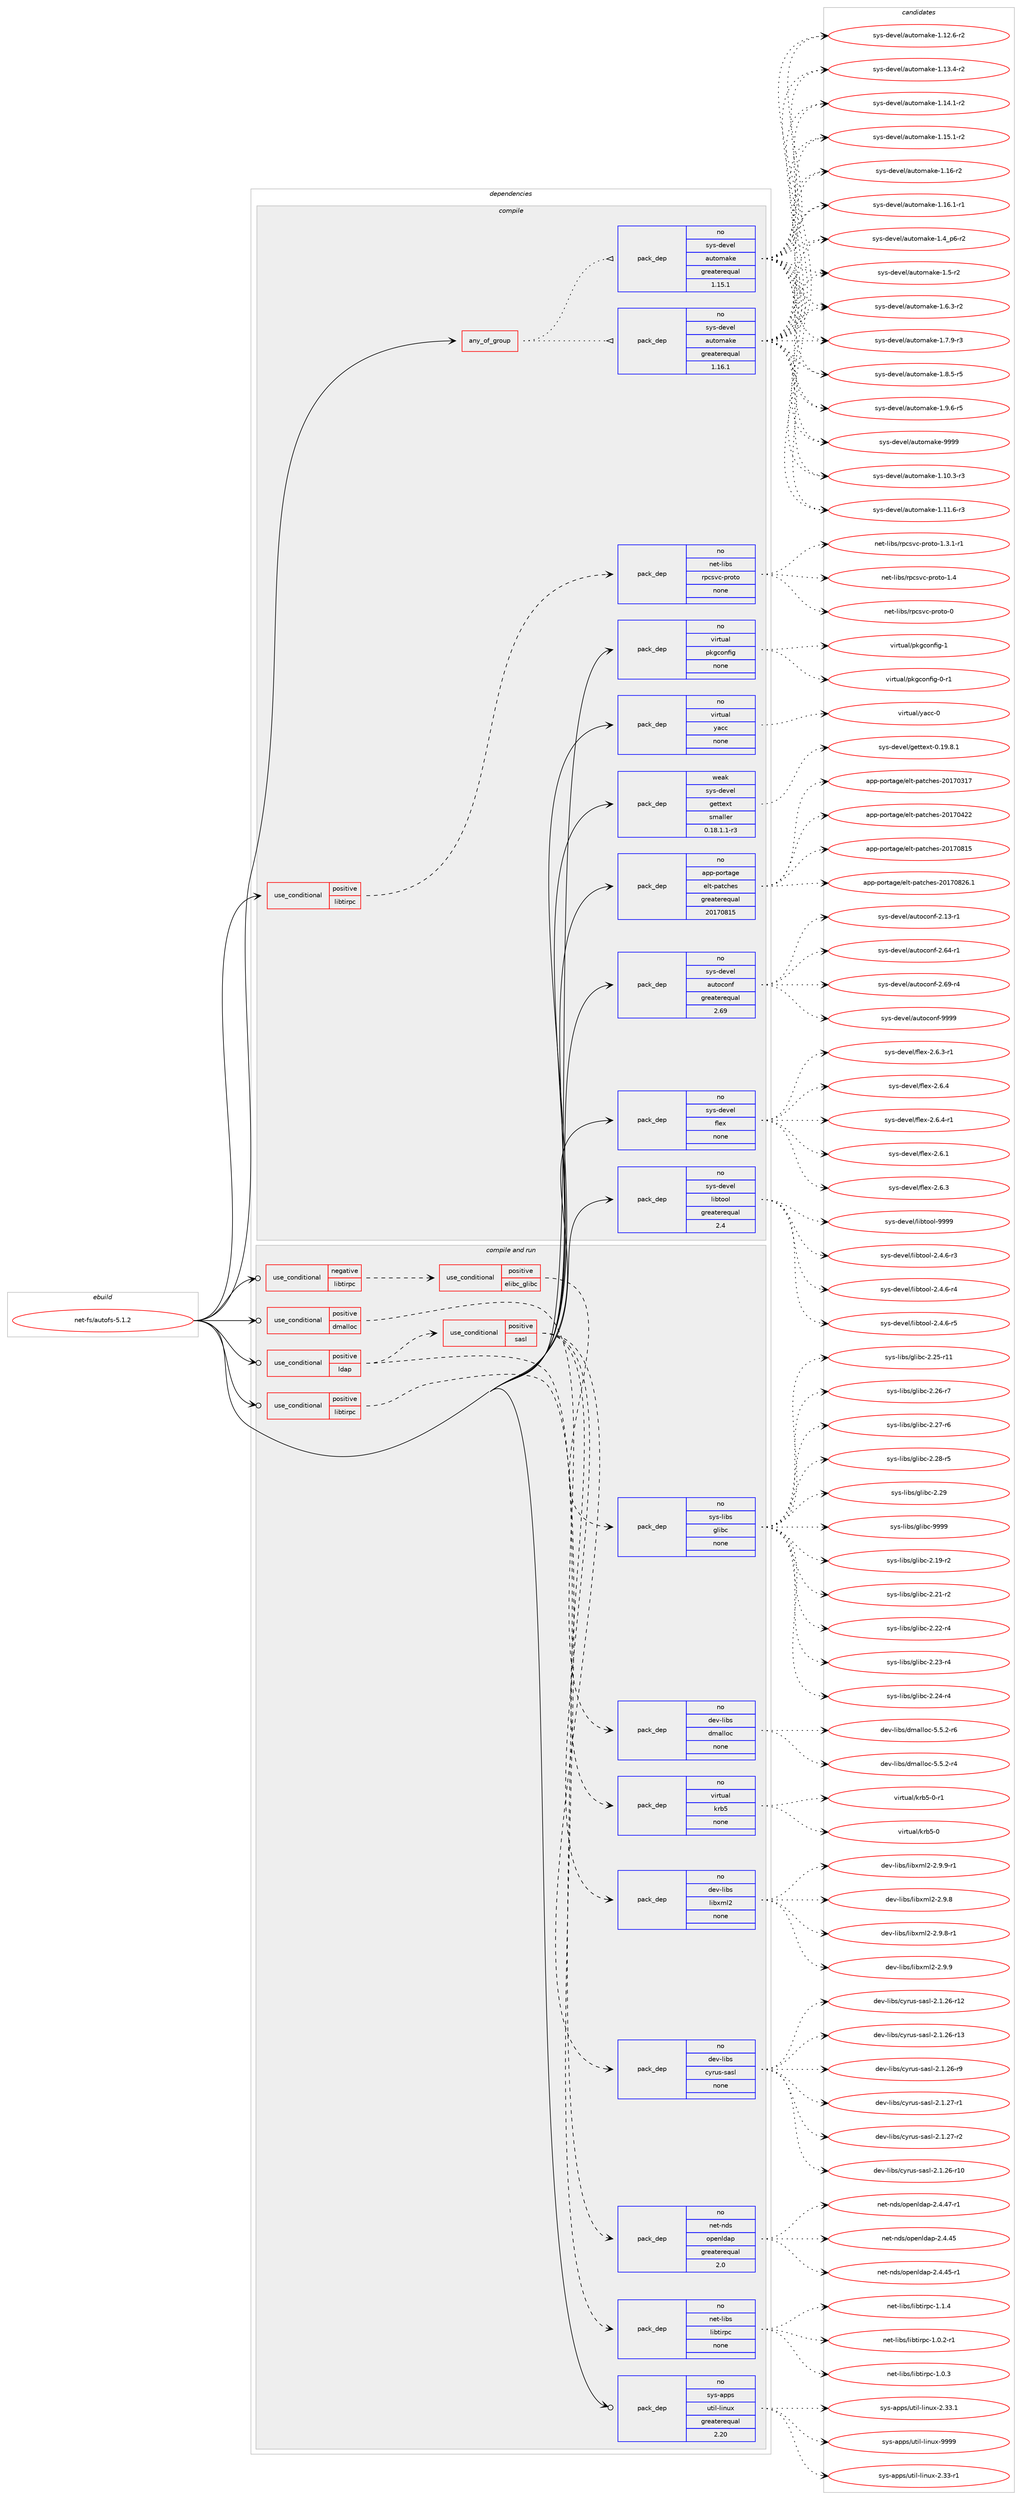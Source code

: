 digraph prolog {

# *************
# Graph options
# *************

newrank=true;
concentrate=true;
compound=true;
graph [rankdir=LR,fontname=Helvetica,fontsize=10,ranksep=1.5];#, ranksep=2.5, nodesep=0.2];
edge  [arrowhead=vee];
node  [fontname=Helvetica,fontsize=10];

# **********
# The ebuild
# **********

subgraph cluster_leftcol {
color=gray;
rank=same;
label=<<i>ebuild</i>>;
id [label="net-fs/autofs-5.1.2", color=red, width=4, href="../net-fs/autofs-5.1.2.svg"];
}

# ****************
# The dependencies
# ****************

subgraph cluster_midcol {
color=gray;
label=<<i>dependencies</i>>;
subgraph cluster_compile {
fillcolor="#eeeeee";
style=filled;
label=<<i>compile</i>>;
subgraph any25984 {
dependency1652309 [label=<<TABLE BORDER="0" CELLBORDER="1" CELLSPACING="0" CELLPADDING="4"><TR><TD CELLPADDING="10">any_of_group</TD></TR></TABLE>>, shape=none, color=red];subgraph pack1181209 {
dependency1652310 [label=<<TABLE BORDER="0" CELLBORDER="1" CELLSPACING="0" CELLPADDING="4" WIDTH="220"><TR><TD ROWSPAN="6" CELLPADDING="30">pack_dep</TD></TR><TR><TD WIDTH="110">no</TD></TR><TR><TD>sys-devel</TD></TR><TR><TD>automake</TD></TR><TR><TD>greaterequal</TD></TR><TR><TD>1.16.1</TD></TR></TABLE>>, shape=none, color=blue];
}
dependency1652309:e -> dependency1652310:w [weight=20,style="dotted",arrowhead="oinv"];
subgraph pack1181210 {
dependency1652311 [label=<<TABLE BORDER="0" CELLBORDER="1" CELLSPACING="0" CELLPADDING="4" WIDTH="220"><TR><TD ROWSPAN="6" CELLPADDING="30">pack_dep</TD></TR><TR><TD WIDTH="110">no</TD></TR><TR><TD>sys-devel</TD></TR><TR><TD>automake</TD></TR><TR><TD>greaterequal</TD></TR><TR><TD>1.15.1</TD></TR></TABLE>>, shape=none, color=blue];
}
dependency1652309:e -> dependency1652311:w [weight=20,style="dotted",arrowhead="oinv"];
}
id:e -> dependency1652309:w [weight=20,style="solid",arrowhead="vee"];
subgraph cond444333 {
dependency1652312 [label=<<TABLE BORDER="0" CELLBORDER="1" CELLSPACING="0" CELLPADDING="4"><TR><TD ROWSPAN="3" CELLPADDING="10">use_conditional</TD></TR><TR><TD>positive</TD></TR><TR><TD>libtirpc</TD></TR></TABLE>>, shape=none, color=red];
subgraph pack1181211 {
dependency1652313 [label=<<TABLE BORDER="0" CELLBORDER="1" CELLSPACING="0" CELLPADDING="4" WIDTH="220"><TR><TD ROWSPAN="6" CELLPADDING="30">pack_dep</TD></TR><TR><TD WIDTH="110">no</TD></TR><TR><TD>net-libs</TD></TR><TR><TD>rpcsvc-proto</TD></TR><TR><TD>none</TD></TR><TR><TD></TD></TR></TABLE>>, shape=none, color=blue];
}
dependency1652312:e -> dependency1652313:w [weight=20,style="dashed",arrowhead="vee"];
}
id:e -> dependency1652312:w [weight=20,style="solid",arrowhead="vee"];
subgraph pack1181212 {
dependency1652314 [label=<<TABLE BORDER="0" CELLBORDER="1" CELLSPACING="0" CELLPADDING="4" WIDTH="220"><TR><TD ROWSPAN="6" CELLPADDING="30">pack_dep</TD></TR><TR><TD WIDTH="110">no</TD></TR><TR><TD>app-portage</TD></TR><TR><TD>elt-patches</TD></TR><TR><TD>greaterequal</TD></TR><TR><TD>20170815</TD></TR></TABLE>>, shape=none, color=blue];
}
id:e -> dependency1652314:w [weight=20,style="solid",arrowhead="vee"];
subgraph pack1181213 {
dependency1652315 [label=<<TABLE BORDER="0" CELLBORDER="1" CELLSPACING="0" CELLPADDING="4" WIDTH="220"><TR><TD ROWSPAN="6" CELLPADDING="30">pack_dep</TD></TR><TR><TD WIDTH="110">no</TD></TR><TR><TD>sys-devel</TD></TR><TR><TD>autoconf</TD></TR><TR><TD>greaterequal</TD></TR><TR><TD>2.69</TD></TR></TABLE>>, shape=none, color=blue];
}
id:e -> dependency1652315:w [weight=20,style="solid",arrowhead="vee"];
subgraph pack1181214 {
dependency1652316 [label=<<TABLE BORDER="0" CELLBORDER="1" CELLSPACING="0" CELLPADDING="4" WIDTH="220"><TR><TD ROWSPAN="6" CELLPADDING="30">pack_dep</TD></TR><TR><TD WIDTH="110">no</TD></TR><TR><TD>sys-devel</TD></TR><TR><TD>flex</TD></TR><TR><TD>none</TD></TR><TR><TD></TD></TR></TABLE>>, shape=none, color=blue];
}
id:e -> dependency1652316:w [weight=20,style="solid",arrowhead="vee"];
subgraph pack1181215 {
dependency1652317 [label=<<TABLE BORDER="0" CELLBORDER="1" CELLSPACING="0" CELLPADDING="4" WIDTH="220"><TR><TD ROWSPAN="6" CELLPADDING="30">pack_dep</TD></TR><TR><TD WIDTH="110">no</TD></TR><TR><TD>sys-devel</TD></TR><TR><TD>libtool</TD></TR><TR><TD>greaterequal</TD></TR><TR><TD>2.4</TD></TR></TABLE>>, shape=none, color=blue];
}
id:e -> dependency1652317:w [weight=20,style="solid",arrowhead="vee"];
subgraph pack1181216 {
dependency1652318 [label=<<TABLE BORDER="0" CELLBORDER="1" CELLSPACING="0" CELLPADDING="4" WIDTH="220"><TR><TD ROWSPAN="6" CELLPADDING="30">pack_dep</TD></TR><TR><TD WIDTH="110">no</TD></TR><TR><TD>virtual</TD></TR><TR><TD>pkgconfig</TD></TR><TR><TD>none</TD></TR><TR><TD></TD></TR></TABLE>>, shape=none, color=blue];
}
id:e -> dependency1652318:w [weight=20,style="solid",arrowhead="vee"];
subgraph pack1181217 {
dependency1652319 [label=<<TABLE BORDER="0" CELLBORDER="1" CELLSPACING="0" CELLPADDING="4" WIDTH="220"><TR><TD ROWSPAN="6" CELLPADDING="30">pack_dep</TD></TR><TR><TD WIDTH="110">no</TD></TR><TR><TD>virtual</TD></TR><TR><TD>yacc</TD></TR><TR><TD>none</TD></TR><TR><TD></TD></TR></TABLE>>, shape=none, color=blue];
}
id:e -> dependency1652319:w [weight=20,style="solid",arrowhead="vee"];
subgraph pack1181218 {
dependency1652320 [label=<<TABLE BORDER="0" CELLBORDER="1" CELLSPACING="0" CELLPADDING="4" WIDTH="220"><TR><TD ROWSPAN="6" CELLPADDING="30">pack_dep</TD></TR><TR><TD WIDTH="110">weak</TD></TR><TR><TD>sys-devel</TD></TR><TR><TD>gettext</TD></TR><TR><TD>smaller</TD></TR><TR><TD>0.18.1.1-r3</TD></TR></TABLE>>, shape=none, color=blue];
}
id:e -> dependency1652320:w [weight=20,style="solid",arrowhead="vee"];
}
subgraph cluster_compileandrun {
fillcolor="#eeeeee";
style=filled;
label=<<i>compile and run</i>>;
subgraph cond444334 {
dependency1652321 [label=<<TABLE BORDER="0" CELLBORDER="1" CELLSPACING="0" CELLPADDING="4"><TR><TD ROWSPAN="3" CELLPADDING="10">use_conditional</TD></TR><TR><TD>negative</TD></TR><TR><TD>libtirpc</TD></TR></TABLE>>, shape=none, color=red];
subgraph cond444335 {
dependency1652322 [label=<<TABLE BORDER="0" CELLBORDER="1" CELLSPACING="0" CELLPADDING="4"><TR><TD ROWSPAN="3" CELLPADDING="10">use_conditional</TD></TR><TR><TD>positive</TD></TR><TR><TD>elibc_glibc</TD></TR></TABLE>>, shape=none, color=red];
subgraph pack1181219 {
dependency1652323 [label=<<TABLE BORDER="0" CELLBORDER="1" CELLSPACING="0" CELLPADDING="4" WIDTH="220"><TR><TD ROWSPAN="6" CELLPADDING="30">pack_dep</TD></TR><TR><TD WIDTH="110">no</TD></TR><TR><TD>sys-libs</TD></TR><TR><TD>glibc</TD></TR><TR><TD>none</TD></TR><TR><TD></TD></TR></TABLE>>, shape=none, color=blue];
}
dependency1652322:e -> dependency1652323:w [weight=20,style="dashed",arrowhead="vee"];
}
dependency1652321:e -> dependency1652322:w [weight=20,style="dashed",arrowhead="vee"];
}
id:e -> dependency1652321:w [weight=20,style="solid",arrowhead="odotvee"];
subgraph cond444336 {
dependency1652324 [label=<<TABLE BORDER="0" CELLBORDER="1" CELLSPACING="0" CELLPADDING="4"><TR><TD ROWSPAN="3" CELLPADDING="10">use_conditional</TD></TR><TR><TD>positive</TD></TR><TR><TD>dmalloc</TD></TR></TABLE>>, shape=none, color=red];
subgraph pack1181220 {
dependency1652325 [label=<<TABLE BORDER="0" CELLBORDER="1" CELLSPACING="0" CELLPADDING="4" WIDTH="220"><TR><TD ROWSPAN="6" CELLPADDING="30">pack_dep</TD></TR><TR><TD WIDTH="110">no</TD></TR><TR><TD>dev-libs</TD></TR><TR><TD>dmalloc</TD></TR><TR><TD>none</TD></TR><TR><TD></TD></TR></TABLE>>, shape=none, color=blue];
}
dependency1652324:e -> dependency1652325:w [weight=20,style="dashed",arrowhead="vee"];
}
id:e -> dependency1652324:w [weight=20,style="solid",arrowhead="odotvee"];
subgraph cond444337 {
dependency1652326 [label=<<TABLE BORDER="0" CELLBORDER="1" CELLSPACING="0" CELLPADDING="4"><TR><TD ROWSPAN="3" CELLPADDING="10">use_conditional</TD></TR><TR><TD>positive</TD></TR><TR><TD>ldap</TD></TR></TABLE>>, shape=none, color=red];
subgraph pack1181221 {
dependency1652327 [label=<<TABLE BORDER="0" CELLBORDER="1" CELLSPACING="0" CELLPADDING="4" WIDTH="220"><TR><TD ROWSPAN="6" CELLPADDING="30">pack_dep</TD></TR><TR><TD WIDTH="110">no</TD></TR><TR><TD>net-nds</TD></TR><TR><TD>openldap</TD></TR><TR><TD>greaterequal</TD></TR><TR><TD>2.0</TD></TR></TABLE>>, shape=none, color=blue];
}
dependency1652326:e -> dependency1652327:w [weight=20,style="dashed",arrowhead="vee"];
subgraph cond444338 {
dependency1652328 [label=<<TABLE BORDER="0" CELLBORDER="1" CELLSPACING="0" CELLPADDING="4"><TR><TD ROWSPAN="3" CELLPADDING="10">use_conditional</TD></TR><TR><TD>positive</TD></TR><TR><TD>sasl</TD></TR></TABLE>>, shape=none, color=red];
subgraph pack1181222 {
dependency1652329 [label=<<TABLE BORDER="0" CELLBORDER="1" CELLSPACING="0" CELLPADDING="4" WIDTH="220"><TR><TD ROWSPAN="6" CELLPADDING="30">pack_dep</TD></TR><TR><TD WIDTH="110">no</TD></TR><TR><TD>dev-libs</TD></TR><TR><TD>cyrus-sasl</TD></TR><TR><TD>none</TD></TR><TR><TD></TD></TR></TABLE>>, shape=none, color=blue];
}
dependency1652328:e -> dependency1652329:w [weight=20,style="dashed",arrowhead="vee"];
subgraph pack1181223 {
dependency1652330 [label=<<TABLE BORDER="0" CELLBORDER="1" CELLSPACING="0" CELLPADDING="4" WIDTH="220"><TR><TD ROWSPAN="6" CELLPADDING="30">pack_dep</TD></TR><TR><TD WIDTH="110">no</TD></TR><TR><TD>dev-libs</TD></TR><TR><TD>libxml2</TD></TR><TR><TD>none</TD></TR><TR><TD></TD></TR></TABLE>>, shape=none, color=blue];
}
dependency1652328:e -> dependency1652330:w [weight=20,style="dashed",arrowhead="vee"];
subgraph pack1181224 {
dependency1652331 [label=<<TABLE BORDER="0" CELLBORDER="1" CELLSPACING="0" CELLPADDING="4" WIDTH="220"><TR><TD ROWSPAN="6" CELLPADDING="30">pack_dep</TD></TR><TR><TD WIDTH="110">no</TD></TR><TR><TD>virtual</TD></TR><TR><TD>krb5</TD></TR><TR><TD>none</TD></TR><TR><TD></TD></TR></TABLE>>, shape=none, color=blue];
}
dependency1652328:e -> dependency1652331:w [weight=20,style="dashed",arrowhead="vee"];
}
dependency1652326:e -> dependency1652328:w [weight=20,style="dashed",arrowhead="vee"];
}
id:e -> dependency1652326:w [weight=20,style="solid",arrowhead="odotvee"];
subgraph cond444339 {
dependency1652332 [label=<<TABLE BORDER="0" CELLBORDER="1" CELLSPACING="0" CELLPADDING="4"><TR><TD ROWSPAN="3" CELLPADDING="10">use_conditional</TD></TR><TR><TD>positive</TD></TR><TR><TD>libtirpc</TD></TR></TABLE>>, shape=none, color=red];
subgraph pack1181225 {
dependency1652333 [label=<<TABLE BORDER="0" CELLBORDER="1" CELLSPACING="0" CELLPADDING="4" WIDTH="220"><TR><TD ROWSPAN="6" CELLPADDING="30">pack_dep</TD></TR><TR><TD WIDTH="110">no</TD></TR><TR><TD>net-libs</TD></TR><TR><TD>libtirpc</TD></TR><TR><TD>none</TD></TR><TR><TD></TD></TR></TABLE>>, shape=none, color=blue];
}
dependency1652332:e -> dependency1652333:w [weight=20,style="dashed",arrowhead="vee"];
}
id:e -> dependency1652332:w [weight=20,style="solid",arrowhead="odotvee"];
subgraph pack1181226 {
dependency1652334 [label=<<TABLE BORDER="0" CELLBORDER="1" CELLSPACING="0" CELLPADDING="4" WIDTH="220"><TR><TD ROWSPAN="6" CELLPADDING="30">pack_dep</TD></TR><TR><TD WIDTH="110">no</TD></TR><TR><TD>sys-apps</TD></TR><TR><TD>util-linux</TD></TR><TR><TD>greaterequal</TD></TR><TR><TD>2.20</TD></TR></TABLE>>, shape=none, color=blue];
}
id:e -> dependency1652334:w [weight=20,style="solid",arrowhead="odotvee"];
}
subgraph cluster_run {
fillcolor="#eeeeee";
style=filled;
label=<<i>run</i>>;
}
}

# **************
# The candidates
# **************

subgraph cluster_choices {
rank=same;
color=gray;
label=<<i>candidates</i>>;

subgraph choice1181209 {
color=black;
nodesep=1;
choice11512111545100101118101108479711711611110997107101454946494846514511451 [label="sys-devel/automake-1.10.3-r3", color=red, width=4,href="../sys-devel/automake-1.10.3-r3.svg"];
choice11512111545100101118101108479711711611110997107101454946494946544511451 [label="sys-devel/automake-1.11.6-r3", color=red, width=4,href="../sys-devel/automake-1.11.6-r3.svg"];
choice11512111545100101118101108479711711611110997107101454946495046544511450 [label="sys-devel/automake-1.12.6-r2", color=red, width=4,href="../sys-devel/automake-1.12.6-r2.svg"];
choice11512111545100101118101108479711711611110997107101454946495146524511450 [label="sys-devel/automake-1.13.4-r2", color=red, width=4,href="../sys-devel/automake-1.13.4-r2.svg"];
choice11512111545100101118101108479711711611110997107101454946495246494511450 [label="sys-devel/automake-1.14.1-r2", color=red, width=4,href="../sys-devel/automake-1.14.1-r2.svg"];
choice11512111545100101118101108479711711611110997107101454946495346494511450 [label="sys-devel/automake-1.15.1-r2", color=red, width=4,href="../sys-devel/automake-1.15.1-r2.svg"];
choice1151211154510010111810110847971171161111099710710145494649544511450 [label="sys-devel/automake-1.16-r2", color=red, width=4,href="../sys-devel/automake-1.16-r2.svg"];
choice11512111545100101118101108479711711611110997107101454946495446494511449 [label="sys-devel/automake-1.16.1-r1", color=red, width=4,href="../sys-devel/automake-1.16.1-r1.svg"];
choice115121115451001011181011084797117116111109971071014549465295112544511450 [label="sys-devel/automake-1.4_p6-r2", color=red, width=4,href="../sys-devel/automake-1.4_p6-r2.svg"];
choice11512111545100101118101108479711711611110997107101454946534511450 [label="sys-devel/automake-1.5-r2", color=red, width=4,href="../sys-devel/automake-1.5-r2.svg"];
choice115121115451001011181011084797117116111109971071014549465446514511450 [label="sys-devel/automake-1.6.3-r2", color=red, width=4,href="../sys-devel/automake-1.6.3-r2.svg"];
choice115121115451001011181011084797117116111109971071014549465546574511451 [label="sys-devel/automake-1.7.9-r3", color=red, width=4,href="../sys-devel/automake-1.7.9-r3.svg"];
choice115121115451001011181011084797117116111109971071014549465646534511453 [label="sys-devel/automake-1.8.5-r5", color=red, width=4,href="../sys-devel/automake-1.8.5-r5.svg"];
choice115121115451001011181011084797117116111109971071014549465746544511453 [label="sys-devel/automake-1.9.6-r5", color=red, width=4,href="../sys-devel/automake-1.9.6-r5.svg"];
choice115121115451001011181011084797117116111109971071014557575757 [label="sys-devel/automake-9999", color=red, width=4,href="../sys-devel/automake-9999.svg"];
dependency1652310:e -> choice11512111545100101118101108479711711611110997107101454946494846514511451:w [style=dotted,weight="100"];
dependency1652310:e -> choice11512111545100101118101108479711711611110997107101454946494946544511451:w [style=dotted,weight="100"];
dependency1652310:e -> choice11512111545100101118101108479711711611110997107101454946495046544511450:w [style=dotted,weight="100"];
dependency1652310:e -> choice11512111545100101118101108479711711611110997107101454946495146524511450:w [style=dotted,weight="100"];
dependency1652310:e -> choice11512111545100101118101108479711711611110997107101454946495246494511450:w [style=dotted,weight="100"];
dependency1652310:e -> choice11512111545100101118101108479711711611110997107101454946495346494511450:w [style=dotted,weight="100"];
dependency1652310:e -> choice1151211154510010111810110847971171161111099710710145494649544511450:w [style=dotted,weight="100"];
dependency1652310:e -> choice11512111545100101118101108479711711611110997107101454946495446494511449:w [style=dotted,weight="100"];
dependency1652310:e -> choice115121115451001011181011084797117116111109971071014549465295112544511450:w [style=dotted,weight="100"];
dependency1652310:e -> choice11512111545100101118101108479711711611110997107101454946534511450:w [style=dotted,weight="100"];
dependency1652310:e -> choice115121115451001011181011084797117116111109971071014549465446514511450:w [style=dotted,weight="100"];
dependency1652310:e -> choice115121115451001011181011084797117116111109971071014549465546574511451:w [style=dotted,weight="100"];
dependency1652310:e -> choice115121115451001011181011084797117116111109971071014549465646534511453:w [style=dotted,weight="100"];
dependency1652310:e -> choice115121115451001011181011084797117116111109971071014549465746544511453:w [style=dotted,weight="100"];
dependency1652310:e -> choice115121115451001011181011084797117116111109971071014557575757:w [style=dotted,weight="100"];
}
subgraph choice1181210 {
color=black;
nodesep=1;
choice11512111545100101118101108479711711611110997107101454946494846514511451 [label="sys-devel/automake-1.10.3-r3", color=red, width=4,href="../sys-devel/automake-1.10.3-r3.svg"];
choice11512111545100101118101108479711711611110997107101454946494946544511451 [label="sys-devel/automake-1.11.6-r3", color=red, width=4,href="../sys-devel/automake-1.11.6-r3.svg"];
choice11512111545100101118101108479711711611110997107101454946495046544511450 [label="sys-devel/automake-1.12.6-r2", color=red, width=4,href="../sys-devel/automake-1.12.6-r2.svg"];
choice11512111545100101118101108479711711611110997107101454946495146524511450 [label="sys-devel/automake-1.13.4-r2", color=red, width=4,href="../sys-devel/automake-1.13.4-r2.svg"];
choice11512111545100101118101108479711711611110997107101454946495246494511450 [label="sys-devel/automake-1.14.1-r2", color=red, width=4,href="../sys-devel/automake-1.14.1-r2.svg"];
choice11512111545100101118101108479711711611110997107101454946495346494511450 [label="sys-devel/automake-1.15.1-r2", color=red, width=4,href="../sys-devel/automake-1.15.1-r2.svg"];
choice1151211154510010111810110847971171161111099710710145494649544511450 [label="sys-devel/automake-1.16-r2", color=red, width=4,href="../sys-devel/automake-1.16-r2.svg"];
choice11512111545100101118101108479711711611110997107101454946495446494511449 [label="sys-devel/automake-1.16.1-r1", color=red, width=4,href="../sys-devel/automake-1.16.1-r1.svg"];
choice115121115451001011181011084797117116111109971071014549465295112544511450 [label="sys-devel/automake-1.4_p6-r2", color=red, width=4,href="../sys-devel/automake-1.4_p6-r2.svg"];
choice11512111545100101118101108479711711611110997107101454946534511450 [label="sys-devel/automake-1.5-r2", color=red, width=4,href="../sys-devel/automake-1.5-r2.svg"];
choice115121115451001011181011084797117116111109971071014549465446514511450 [label="sys-devel/automake-1.6.3-r2", color=red, width=4,href="../sys-devel/automake-1.6.3-r2.svg"];
choice115121115451001011181011084797117116111109971071014549465546574511451 [label="sys-devel/automake-1.7.9-r3", color=red, width=4,href="../sys-devel/automake-1.7.9-r3.svg"];
choice115121115451001011181011084797117116111109971071014549465646534511453 [label="sys-devel/automake-1.8.5-r5", color=red, width=4,href="../sys-devel/automake-1.8.5-r5.svg"];
choice115121115451001011181011084797117116111109971071014549465746544511453 [label="sys-devel/automake-1.9.6-r5", color=red, width=4,href="../sys-devel/automake-1.9.6-r5.svg"];
choice115121115451001011181011084797117116111109971071014557575757 [label="sys-devel/automake-9999", color=red, width=4,href="../sys-devel/automake-9999.svg"];
dependency1652311:e -> choice11512111545100101118101108479711711611110997107101454946494846514511451:w [style=dotted,weight="100"];
dependency1652311:e -> choice11512111545100101118101108479711711611110997107101454946494946544511451:w [style=dotted,weight="100"];
dependency1652311:e -> choice11512111545100101118101108479711711611110997107101454946495046544511450:w [style=dotted,weight="100"];
dependency1652311:e -> choice11512111545100101118101108479711711611110997107101454946495146524511450:w [style=dotted,weight="100"];
dependency1652311:e -> choice11512111545100101118101108479711711611110997107101454946495246494511450:w [style=dotted,weight="100"];
dependency1652311:e -> choice11512111545100101118101108479711711611110997107101454946495346494511450:w [style=dotted,weight="100"];
dependency1652311:e -> choice1151211154510010111810110847971171161111099710710145494649544511450:w [style=dotted,weight="100"];
dependency1652311:e -> choice11512111545100101118101108479711711611110997107101454946495446494511449:w [style=dotted,weight="100"];
dependency1652311:e -> choice115121115451001011181011084797117116111109971071014549465295112544511450:w [style=dotted,weight="100"];
dependency1652311:e -> choice11512111545100101118101108479711711611110997107101454946534511450:w [style=dotted,weight="100"];
dependency1652311:e -> choice115121115451001011181011084797117116111109971071014549465446514511450:w [style=dotted,weight="100"];
dependency1652311:e -> choice115121115451001011181011084797117116111109971071014549465546574511451:w [style=dotted,weight="100"];
dependency1652311:e -> choice115121115451001011181011084797117116111109971071014549465646534511453:w [style=dotted,weight="100"];
dependency1652311:e -> choice115121115451001011181011084797117116111109971071014549465746544511453:w [style=dotted,weight="100"];
dependency1652311:e -> choice115121115451001011181011084797117116111109971071014557575757:w [style=dotted,weight="100"];
}
subgraph choice1181211 {
color=black;
nodesep=1;
choice1101011164510810598115471141129911511899451121141111161114548 [label="net-libs/rpcsvc-proto-0", color=red, width=4,href="../net-libs/rpcsvc-proto-0.svg"];
choice1101011164510810598115471141129911511899451121141111161114549465146494511449 [label="net-libs/rpcsvc-proto-1.3.1-r1", color=red, width=4,href="../net-libs/rpcsvc-proto-1.3.1-r1.svg"];
choice11010111645108105981154711411299115118994511211411111611145494652 [label="net-libs/rpcsvc-proto-1.4", color=red, width=4,href="../net-libs/rpcsvc-proto-1.4.svg"];
dependency1652313:e -> choice1101011164510810598115471141129911511899451121141111161114548:w [style=dotted,weight="100"];
dependency1652313:e -> choice1101011164510810598115471141129911511899451121141111161114549465146494511449:w [style=dotted,weight="100"];
dependency1652313:e -> choice11010111645108105981154711411299115118994511211411111611145494652:w [style=dotted,weight="100"];
}
subgraph choice1181212 {
color=black;
nodesep=1;
choice97112112451121111141169710310147101108116451129711699104101115455048495548514955 [label="app-portage/elt-patches-20170317", color=red, width=4,href="../app-portage/elt-patches-20170317.svg"];
choice97112112451121111141169710310147101108116451129711699104101115455048495548525050 [label="app-portage/elt-patches-20170422", color=red, width=4,href="../app-portage/elt-patches-20170422.svg"];
choice97112112451121111141169710310147101108116451129711699104101115455048495548564953 [label="app-portage/elt-patches-20170815", color=red, width=4,href="../app-portage/elt-patches-20170815.svg"];
choice971121124511211111411697103101471011081164511297116991041011154550484955485650544649 [label="app-portage/elt-patches-20170826.1", color=red, width=4,href="../app-portage/elt-patches-20170826.1.svg"];
dependency1652314:e -> choice97112112451121111141169710310147101108116451129711699104101115455048495548514955:w [style=dotted,weight="100"];
dependency1652314:e -> choice97112112451121111141169710310147101108116451129711699104101115455048495548525050:w [style=dotted,weight="100"];
dependency1652314:e -> choice97112112451121111141169710310147101108116451129711699104101115455048495548564953:w [style=dotted,weight="100"];
dependency1652314:e -> choice971121124511211111411697103101471011081164511297116991041011154550484955485650544649:w [style=dotted,weight="100"];
}
subgraph choice1181213 {
color=black;
nodesep=1;
choice1151211154510010111810110847971171161119911111010245504649514511449 [label="sys-devel/autoconf-2.13-r1", color=red, width=4,href="../sys-devel/autoconf-2.13-r1.svg"];
choice1151211154510010111810110847971171161119911111010245504654524511449 [label="sys-devel/autoconf-2.64-r1", color=red, width=4,href="../sys-devel/autoconf-2.64-r1.svg"];
choice1151211154510010111810110847971171161119911111010245504654574511452 [label="sys-devel/autoconf-2.69-r4", color=red, width=4,href="../sys-devel/autoconf-2.69-r4.svg"];
choice115121115451001011181011084797117116111991111101024557575757 [label="sys-devel/autoconf-9999", color=red, width=4,href="../sys-devel/autoconf-9999.svg"];
dependency1652315:e -> choice1151211154510010111810110847971171161119911111010245504649514511449:w [style=dotted,weight="100"];
dependency1652315:e -> choice1151211154510010111810110847971171161119911111010245504654524511449:w [style=dotted,weight="100"];
dependency1652315:e -> choice1151211154510010111810110847971171161119911111010245504654574511452:w [style=dotted,weight="100"];
dependency1652315:e -> choice115121115451001011181011084797117116111991111101024557575757:w [style=dotted,weight="100"];
}
subgraph choice1181214 {
color=black;
nodesep=1;
choice1151211154510010111810110847102108101120455046544649 [label="sys-devel/flex-2.6.1", color=red, width=4,href="../sys-devel/flex-2.6.1.svg"];
choice1151211154510010111810110847102108101120455046544651 [label="sys-devel/flex-2.6.3", color=red, width=4,href="../sys-devel/flex-2.6.3.svg"];
choice11512111545100101118101108471021081011204550465446514511449 [label="sys-devel/flex-2.6.3-r1", color=red, width=4,href="../sys-devel/flex-2.6.3-r1.svg"];
choice1151211154510010111810110847102108101120455046544652 [label="sys-devel/flex-2.6.4", color=red, width=4,href="../sys-devel/flex-2.6.4.svg"];
choice11512111545100101118101108471021081011204550465446524511449 [label="sys-devel/flex-2.6.4-r1", color=red, width=4,href="../sys-devel/flex-2.6.4-r1.svg"];
dependency1652316:e -> choice1151211154510010111810110847102108101120455046544649:w [style=dotted,weight="100"];
dependency1652316:e -> choice1151211154510010111810110847102108101120455046544651:w [style=dotted,weight="100"];
dependency1652316:e -> choice11512111545100101118101108471021081011204550465446514511449:w [style=dotted,weight="100"];
dependency1652316:e -> choice1151211154510010111810110847102108101120455046544652:w [style=dotted,weight="100"];
dependency1652316:e -> choice11512111545100101118101108471021081011204550465446524511449:w [style=dotted,weight="100"];
}
subgraph choice1181215 {
color=black;
nodesep=1;
choice1151211154510010111810110847108105981161111111084550465246544511451 [label="sys-devel/libtool-2.4.6-r3", color=red, width=4,href="../sys-devel/libtool-2.4.6-r3.svg"];
choice1151211154510010111810110847108105981161111111084550465246544511452 [label="sys-devel/libtool-2.4.6-r4", color=red, width=4,href="../sys-devel/libtool-2.4.6-r4.svg"];
choice1151211154510010111810110847108105981161111111084550465246544511453 [label="sys-devel/libtool-2.4.6-r5", color=red, width=4,href="../sys-devel/libtool-2.4.6-r5.svg"];
choice1151211154510010111810110847108105981161111111084557575757 [label="sys-devel/libtool-9999", color=red, width=4,href="../sys-devel/libtool-9999.svg"];
dependency1652317:e -> choice1151211154510010111810110847108105981161111111084550465246544511451:w [style=dotted,weight="100"];
dependency1652317:e -> choice1151211154510010111810110847108105981161111111084550465246544511452:w [style=dotted,weight="100"];
dependency1652317:e -> choice1151211154510010111810110847108105981161111111084550465246544511453:w [style=dotted,weight="100"];
dependency1652317:e -> choice1151211154510010111810110847108105981161111111084557575757:w [style=dotted,weight="100"];
}
subgraph choice1181216 {
color=black;
nodesep=1;
choice11810511411611797108471121071039911111010210510345484511449 [label="virtual/pkgconfig-0-r1", color=red, width=4,href="../virtual/pkgconfig-0-r1.svg"];
choice1181051141161179710847112107103991111101021051034549 [label="virtual/pkgconfig-1", color=red, width=4,href="../virtual/pkgconfig-1.svg"];
dependency1652318:e -> choice11810511411611797108471121071039911111010210510345484511449:w [style=dotted,weight="100"];
dependency1652318:e -> choice1181051141161179710847112107103991111101021051034549:w [style=dotted,weight="100"];
}
subgraph choice1181217 {
color=black;
nodesep=1;
choice11810511411611797108471219799994548 [label="virtual/yacc-0", color=red, width=4,href="../virtual/yacc-0.svg"];
dependency1652319:e -> choice11810511411611797108471219799994548:w [style=dotted,weight="100"];
}
subgraph choice1181218 {
color=black;
nodesep=1;
choice1151211154510010111810110847103101116116101120116454846495746564649 [label="sys-devel/gettext-0.19.8.1", color=red, width=4,href="../sys-devel/gettext-0.19.8.1.svg"];
dependency1652320:e -> choice1151211154510010111810110847103101116116101120116454846495746564649:w [style=dotted,weight="100"];
}
subgraph choice1181219 {
color=black;
nodesep=1;
choice115121115451081059811547103108105989945504649574511450 [label="sys-libs/glibc-2.19-r2", color=red, width=4,href="../sys-libs/glibc-2.19-r2.svg"];
choice115121115451081059811547103108105989945504650494511450 [label="sys-libs/glibc-2.21-r2", color=red, width=4,href="../sys-libs/glibc-2.21-r2.svg"];
choice115121115451081059811547103108105989945504650504511452 [label="sys-libs/glibc-2.22-r4", color=red, width=4,href="../sys-libs/glibc-2.22-r4.svg"];
choice115121115451081059811547103108105989945504650514511452 [label="sys-libs/glibc-2.23-r4", color=red, width=4,href="../sys-libs/glibc-2.23-r4.svg"];
choice115121115451081059811547103108105989945504650524511452 [label="sys-libs/glibc-2.24-r4", color=red, width=4,href="../sys-libs/glibc-2.24-r4.svg"];
choice11512111545108105981154710310810598994550465053451144949 [label="sys-libs/glibc-2.25-r11", color=red, width=4,href="../sys-libs/glibc-2.25-r11.svg"];
choice115121115451081059811547103108105989945504650544511455 [label="sys-libs/glibc-2.26-r7", color=red, width=4,href="../sys-libs/glibc-2.26-r7.svg"];
choice115121115451081059811547103108105989945504650554511454 [label="sys-libs/glibc-2.27-r6", color=red, width=4,href="../sys-libs/glibc-2.27-r6.svg"];
choice115121115451081059811547103108105989945504650564511453 [label="sys-libs/glibc-2.28-r5", color=red, width=4,href="../sys-libs/glibc-2.28-r5.svg"];
choice11512111545108105981154710310810598994550465057 [label="sys-libs/glibc-2.29", color=red, width=4,href="../sys-libs/glibc-2.29.svg"];
choice11512111545108105981154710310810598994557575757 [label="sys-libs/glibc-9999", color=red, width=4,href="../sys-libs/glibc-9999.svg"];
dependency1652323:e -> choice115121115451081059811547103108105989945504649574511450:w [style=dotted,weight="100"];
dependency1652323:e -> choice115121115451081059811547103108105989945504650494511450:w [style=dotted,weight="100"];
dependency1652323:e -> choice115121115451081059811547103108105989945504650504511452:w [style=dotted,weight="100"];
dependency1652323:e -> choice115121115451081059811547103108105989945504650514511452:w [style=dotted,weight="100"];
dependency1652323:e -> choice115121115451081059811547103108105989945504650524511452:w [style=dotted,weight="100"];
dependency1652323:e -> choice11512111545108105981154710310810598994550465053451144949:w [style=dotted,weight="100"];
dependency1652323:e -> choice115121115451081059811547103108105989945504650544511455:w [style=dotted,weight="100"];
dependency1652323:e -> choice115121115451081059811547103108105989945504650554511454:w [style=dotted,weight="100"];
dependency1652323:e -> choice115121115451081059811547103108105989945504650564511453:w [style=dotted,weight="100"];
dependency1652323:e -> choice11512111545108105981154710310810598994550465057:w [style=dotted,weight="100"];
dependency1652323:e -> choice11512111545108105981154710310810598994557575757:w [style=dotted,weight="100"];
}
subgraph choice1181220 {
color=black;
nodesep=1;
choice10010111845108105981154710010997108108111994553465346504511452 [label="dev-libs/dmalloc-5.5.2-r4", color=red, width=4,href="../dev-libs/dmalloc-5.5.2-r4.svg"];
choice10010111845108105981154710010997108108111994553465346504511454 [label="dev-libs/dmalloc-5.5.2-r6", color=red, width=4,href="../dev-libs/dmalloc-5.5.2-r6.svg"];
dependency1652325:e -> choice10010111845108105981154710010997108108111994553465346504511452:w [style=dotted,weight="100"];
dependency1652325:e -> choice10010111845108105981154710010997108108111994553465346504511454:w [style=dotted,weight="100"];
}
subgraph choice1181221 {
color=black;
nodesep=1;
choice11010111645110100115471111121011101081009711245504652465253 [label="net-nds/openldap-2.4.45", color=red, width=4,href="../net-nds/openldap-2.4.45.svg"];
choice110101116451101001154711111210111010810097112455046524652534511449 [label="net-nds/openldap-2.4.45-r1", color=red, width=4,href="../net-nds/openldap-2.4.45-r1.svg"];
choice110101116451101001154711111210111010810097112455046524652554511449 [label="net-nds/openldap-2.4.47-r1", color=red, width=4,href="../net-nds/openldap-2.4.47-r1.svg"];
dependency1652327:e -> choice11010111645110100115471111121011101081009711245504652465253:w [style=dotted,weight="100"];
dependency1652327:e -> choice110101116451101001154711111210111010810097112455046524652534511449:w [style=dotted,weight="100"];
dependency1652327:e -> choice110101116451101001154711111210111010810097112455046524652554511449:w [style=dotted,weight="100"];
}
subgraph choice1181222 {
color=black;
nodesep=1;
choice10010111845108105981154799121114117115451159711510845504649465054451144948 [label="dev-libs/cyrus-sasl-2.1.26-r10", color=red, width=4,href="../dev-libs/cyrus-sasl-2.1.26-r10.svg"];
choice10010111845108105981154799121114117115451159711510845504649465054451144950 [label="dev-libs/cyrus-sasl-2.1.26-r12", color=red, width=4,href="../dev-libs/cyrus-sasl-2.1.26-r12.svg"];
choice10010111845108105981154799121114117115451159711510845504649465054451144951 [label="dev-libs/cyrus-sasl-2.1.26-r13", color=red, width=4,href="../dev-libs/cyrus-sasl-2.1.26-r13.svg"];
choice100101118451081059811547991211141171154511597115108455046494650544511457 [label="dev-libs/cyrus-sasl-2.1.26-r9", color=red, width=4,href="../dev-libs/cyrus-sasl-2.1.26-r9.svg"];
choice100101118451081059811547991211141171154511597115108455046494650554511449 [label="dev-libs/cyrus-sasl-2.1.27-r1", color=red, width=4,href="../dev-libs/cyrus-sasl-2.1.27-r1.svg"];
choice100101118451081059811547991211141171154511597115108455046494650554511450 [label="dev-libs/cyrus-sasl-2.1.27-r2", color=red, width=4,href="../dev-libs/cyrus-sasl-2.1.27-r2.svg"];
dependency1652329:e -> choice10010111845108105981154799121114117115451159711510845504649465054451144948:w [style=dotted,weight="100"];
dependency1652329:e -> choice10010111845108105981154799121114117115451159711510845504649465054451144950:w [style=dotted,weight="100"];
dependency1652329:e -> choice10010111845108105981154799121114117115451159711510845504649465054451144951:w [style=dotted,weight="100"];
dependency1652329:e -> choice100101118451081059811547991211141171154511597115108455046494650544511457:w [style=dotted,weight="100"];
dependency1652329:e -> choice100101118451081059811547991211141171154511597115108455046494650554511449:w [style=dotted,weight="100"];
dependency1652329:e -> choice100101118451081059811547991211141171154511597115108455046494650554511450:w [style=dotted,weight="100"];
}
subgraph choice1181223 {
color=black;
nodesep=1;
choice1001011184510810598115471081059812010910850455046574656 [label="dev-libs/libxml2-2.9.8", color=red, width=4,href="../dev-libs/libxml2-2.9.8.svg"];
choice10010111845108105981154710810598120109108504550465746564511449 [label="dev-libs/libxml2-2.9.8-r1", color=red, width=4,href="../dev-libs/libxml2-2.9.8-r1.svg"];
choice1001011184510810598115471081059812010910850455046574657 [label="dev-libs/libxml2-2.9.9", color=red, width=4,href="../dev-libs/libxml2-2.9.9.svg"];
choice10010111845108105981154710810598120109108504550465746574511449 [label="dev-libs/libxml2-2.9.9-r1", color=red, width=4,href="../dev-libs/libxml2-2.9.9-r1.svg"];
dependency1652330:e -> choice1001011184510810598115471081059812010910850455046574656:w [style=dotted,weight="100"];
dependency1652330:e -> choice10010111845108105981154710810598120109108504550465746564511449:w [style=dotted,weight="100"];
dependency1652330:e -> choice1001011184510810598115471081059812010910850455046574657:w [style=dotted,weight="100"];
dependency1652330:e -> choice10010111845108105981154710810598120109108504550465746574511449:w [style=dotted,weight="100"];
}
subgraph choice1181224 {
color=black;
nodesep=1;
choice118105114116117971084710711498534548 [label="virtual/krb5-0", color=red, width=4,href="../virtual/krb5-0.svg"];
choice1181051141161179710847107114985345484511449 [label="virtual/krb5-0-r1", color=red, width=4,href="../virtual/krb5-0-r1.svg"];
dependency1652331:e -> choice118105114116117971084710711498534548:w [style=dotted,weight="100"];
dependency1652331:e -> choice1181051141161179710847107114985345484511449:w [style=dotted,weight="100"];
}
subgraph choice1181225 {
color=black;
nodesep=1;
choice11010111645108105981154710810598116105114112994549464846504511449 [label="net-libs/libtirpc-1.0.2-r1", color=red, width=4,href="../net-libs/libtirpc-1.0.2-r1.svg"];
choice1101011164510810598115471081059811610511411299454946484651 [label="net-libs/libtirpc-1.0.3", color=red, width=4,href="../net-libs/libtirpc-1.0.3.svg"];
choice1101011164510810598115471081059811610511411299454946494652 [label="net-libs/libtirpc-1.1.4", color=red, width=4,href="../net-libs/libtirpc-1.1.4.svg"];
dependency1652333:e -> choice11010111645108105981154710810598116105114112994549464846504511449:w [style=dotted,weight="100"];
dependency1652333:e -> choice1101011164510810598115471081059811610511411299454946484651:w [style=dotted,weight="100"];
dependency1652333:e -> choice1101011164510810598115471081059811610511411299454946494652:w [style=dotted,weight="100"];
}
subgraph choice1181226 {
color=black;
nodesep=1;
choice1151211154597112112115471171161051084510810511011712045504651514511449 [label="sys-apps/util-linux-2.33-r1", color=red, width=4,href="../sys-apps/util-linux-2.33-r1.svg"];
choice1151211154597112112115471171161051084510810511011712045504651514649 [label="sys-apps/util-linux-2.33.1", color=red, width=4,href="../sys-apps/util-linux-2.33.1.svg"];
choice115121115459711211211547117116105108451081051101171204557575757 [label="sys-apps/util-linux-9999", color=red, width=4,href="../sys-apps/util-linux-9999.svg"];
dependency1652334:e -> choice1151211154597112112115471171161051084510810511011712045504651514511449:w [style=dotted,weight="100"];
dependency1652334:e -> choice1151211154597112112115471171161051084510810511011712045504651514649:w [style=dotted,weight="100"];
dependency1652334:e -> choice115121115459711211211547117116105108451081051101171204557575757:w [style=dotted,weight="100"];
}
}

}
